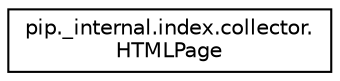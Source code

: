 digraph "Graphical Class Hierarchy"
{
 // LATEX_PDF_SIZE
  edge [fontname="Helvetica",fontsize="10",labelfontname="Helvetica",labelfontsize="10"];
  node [fontname="Helvetica",fontsize="10",shape=record];
  rankdir="LR";
  Node0 [label="pip._internal.index.collector.\lHTMLPage",height=0.2,width=0.4,color="black", fillcolor="white", style="filled",URL="$d4/d7e/classpip_1_1__internal_1_1index_1_1collector_1_1_h_t_m_l_page.html",tooltip=" "];
}
